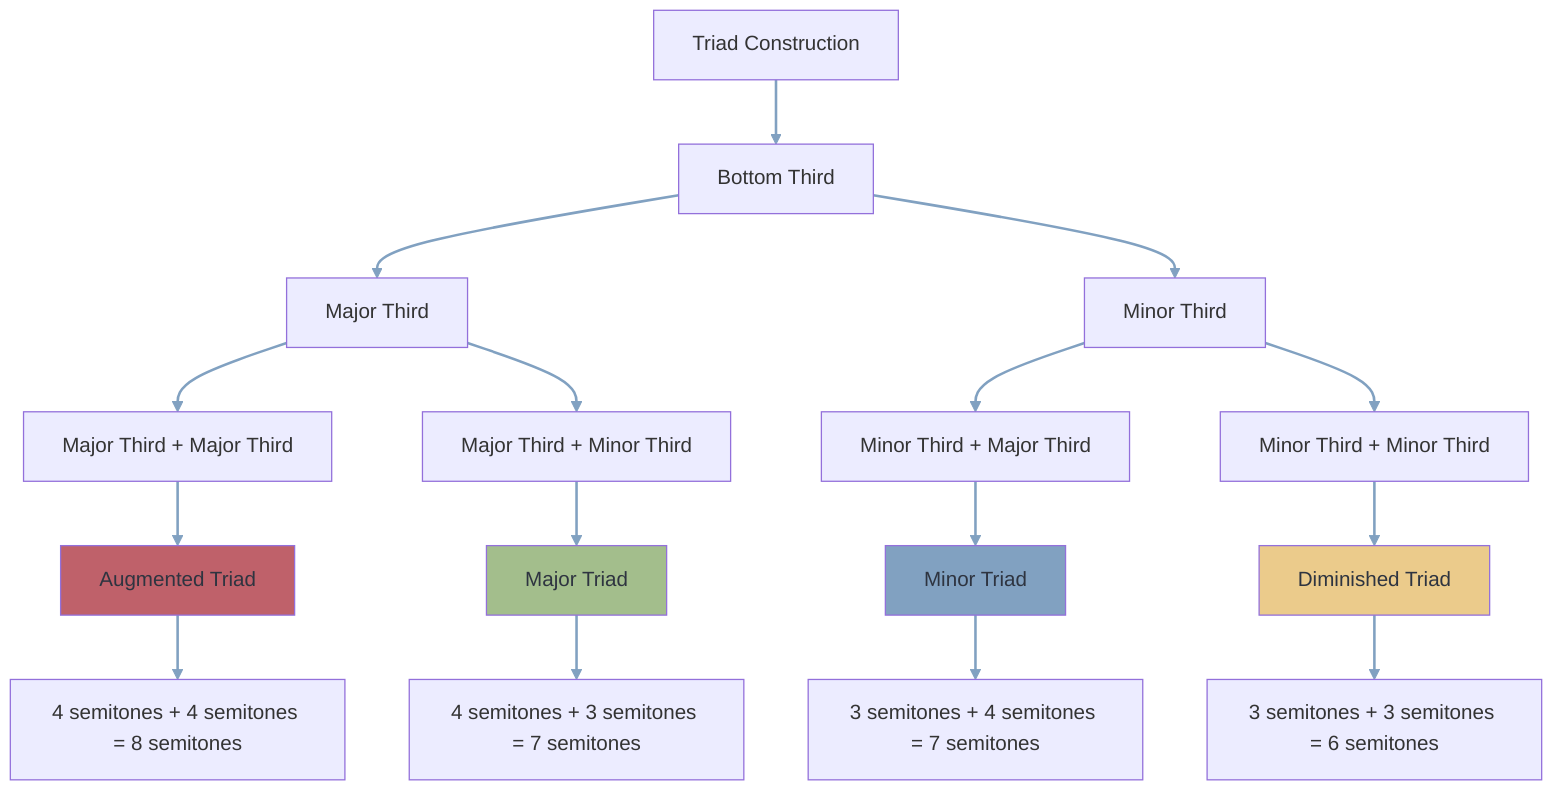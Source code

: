 graph TD
    A[Triad Construction] --> B[Bottom Third]
    B --> C[Major Third]
    B --> D[Minor Third]
    
    C --> E[Major Third + Major Third]
    C --> F[Major Third + Minor Third]
    D --> G[Minor Third + Major Third]
    D --> H[Minor Third + Minor Third]
    
    E --> I[Augmented Triad]
    F --> J[Major Triad]
    G --> K[Minor Triad]
    H --> L[Diminished Triad]
    
    I --> W[4 semitones + 4 semitones = 8 semitones]
    J --> X[4 semitones + 3 semitones = 7 semitones]
    K --> Y[3 semitones + 4 semitones = 7 semitones]
    L --> Z[3 semitones + 3 semitones = 6 semitones]
    
    %% Aurora colors for different triad types
    style I fill:#BF616A,color:#2E3440
    style J fill:#A3BE8C,color:#2E3440
    style K fill:#81A1C1,color:#2E3440
    style L fill:#EBCB8B,color:#2E3440
    
    %% Linkstyle for connecting lines
    linkStyle default stroke:#81A1C1,stroke-width:2px